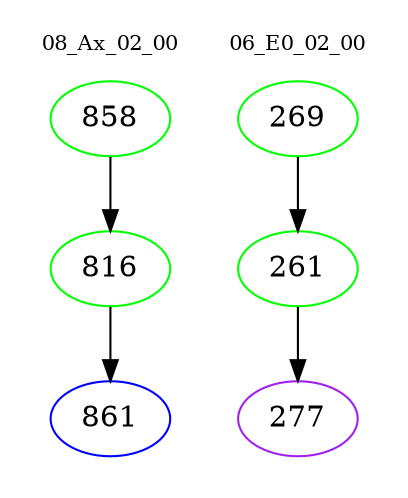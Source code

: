 digraph{
subgraph cluster_0 {
color = white
label = "08_Ax_02_00";
fontsize=10;
T0_858 [label="858", color="green"]
T0_858 -> T0_816 [color="black"]
T0_816 [label="816", color="green"]
T0_816 -> T0_861 [color="black"]
T0_861 [label="861", color="blue"]
}
subgraph cluster_1 {
color = white
label = "06_E0_02_00";
fontsize=10;
T1_269 [label="269", color="green"]
T1_269 -> T1_261 [color="black"]
T1_261 [label="261", color="green"]
T1_261 -> T1_277 [color="black"]
T1_277 [label="277", color="purple"]
}
}
